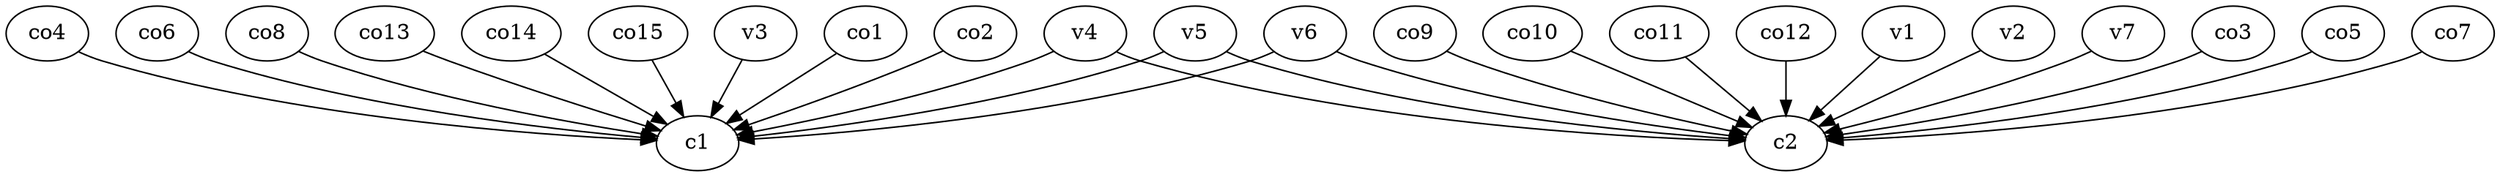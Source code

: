 strict digraph  {
c1;
c2;
v1;
v2;
v3;
v4;
v5;
v6;
v7;
co1;
co2;
co3;
co4;
co5;
co6;
co7;
co8;
co9;
co10;
co11;
co12;
co13;
co14;
co15;
v1 -> c2  [weight=1];
v2 -> c2  [weight=1];
v3 -> c1  [weight=1];
v4 -> c2  [weight=1];
v4 -> c1  [weight=1];
v5 -> c2  [weight=1];
v5 -> c1  [weight=1];
v6 -> c1  [weight=1];
v6 -> c2  [weight=1];
v7 -> c2  [weight=1];
co1 -> c1  [weight=1];
co2 -> c1  [weight=1];
co3 -> c2  [weight=1];
co4 -> c1  [weight=1];
co5 -> c2  [weight=1];
co6 -> c1  [weight=1];
co7 -> c2  [weight=1];
co8 -> c1  [weight=1];
co9 -> c2  [weight=1];
co10 -> c2  [weight=1];
co11 -> c2  [weight=1];
co12 -> c2  [weight=1];
co13 -> c1  [weight=1];
co14 -> c1  [weight=1];
co15 -> c1  [weight=1];
}
